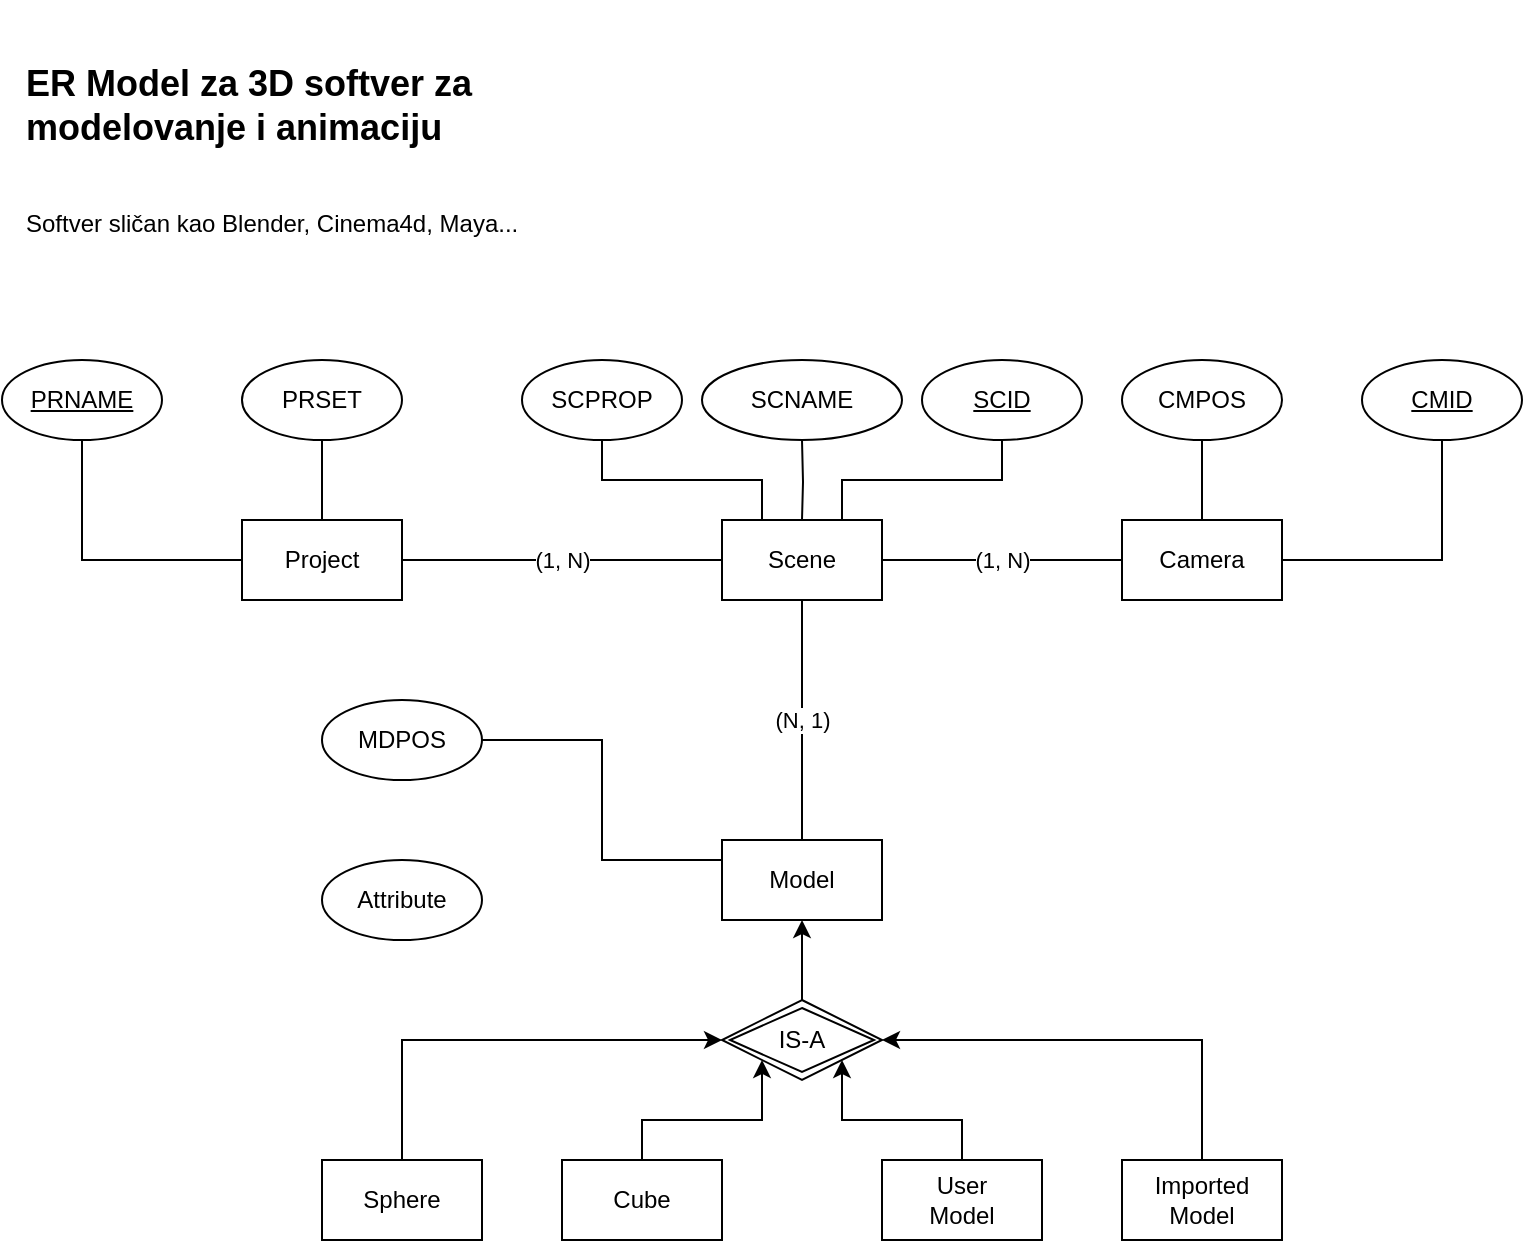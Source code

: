 <mxfile version="14.6.3" type="github">
  <diagram id="i0jPZAk6bTskViBEeTmk" name="Page-1">
    <mxGraphModel dx="1422" dy="801" grid="1" gridSize="10" guides="1" tooltips="1" connect="1" arrows="1" fold="1" page="1" pageScale="1" pageWidth="827" pageHeight="1169" math="0" shadow="0">
      <root>
        <mxCell id="0" />
        <mxCell id="1" parent="0" />
        <mxCell id="i9lRQSYCKbTx1-nVW2aJ-37" style="edgeStyle=orthogonalEdgeStyle;rounded=0;orthogonalLoop=1;jettySize=auto;html=1;exitX=0.25;exitY=0;exitDx=0;exitDy=0;entryX=0.5;entryY=1;entryDx=0;entryDy=0;startArrow=none;startFill=0;endArrow=none;endFill=0;" parent="1" source="i9lRQSYCKbTx1-nVW2aJ-1" target="i9lRQSYCKbTx1-nVW2aJ-36" edge="1">
          <mxGeometry relative="1" as="geometry" />
        </mxCell>
        <mxCell id="i9lRQSYCKbTx1-nVW2aJ-44" style="edgeStyle=orthogonalEdgeStyle;rounded=0;orthogonalLoop=1;jettySize=auto;html=1;exitX=0.75;exitY=0;exitDx=0;exitDy=0;entryX=0.5;entryY=1;entryDx=0;entryDy=0;startArrow=none;startFill=0;endArrow=none;endFill=0;" parent="1" source="i9lRQSYCKbTx1-nVW2aJ-1" target="i9lRQSYCKbTx1-nVW2aJ-41" edge="1">
          <mxGeometry relative="1" as="geometry" />
        </mxCell>
        <mxCell id="i9lRQSYCKbTx1-nVW2aJ-1" value="Scene" style="whiteSpace=wrap;html=1;align=center;" parent="1" vertex="1">
          <mxGeometry x="360" y="270" width="80" height="40" as="geometry" />
        </mxCell>
        <mxCell id="i9lRQSYCKbTx1-nVW2aJ-15" value="&lt;div&gt;(1, N)&lt;/div&gt;" style="edgeStyle=orthogonalEdgeStyle;rounded=0;orthogonalLoop=1;jettySize=auto;html=1;exitX=1;exitY=0.5;exitDx=0;exitDy=0;entryX=0;entryY=0.5;entryDx=0;entryDy=0;endArrow=none;endFill=0;" parent="1" source="i9lRQSYCKbTx1-nVW2aJ-2" target="i9lRQSYCKbTx1-nVW2aJ-1" edge="1">
          <mxGeometry relative="1" as="geometry" />
        </mxCell>
        <mxCell id="i9lRQSYCKbTx1-nVW2aJ-33" style="edgeStyle=orthogonalEdgeStyle;rounded=0;orthogonalLoop=1;jettySize=auto;html=1;exitX=0;exitY=0.5;exitDx=0;exitDy=0;entryX=0.5;entryY=1;entryDx=0;entryDy=0;startArrow=none;startFill=0;endArrow=none;endFill=0;" parent="1" source="i9lRQSYCKbTx1-nVW2aJ-2" target="i9lRQSYCKbTx1-nVW2aJ-32" edge="1">
          <mxGeometry relative="1" as="geometry" />
        </mxCell>
        <mxCell id="i9lRQSYCKbTx1-nVW2aJ-35" style="edgeStyle=orthogonalEdgeStyle;rounded=0;orthogonalLoop=1;jettySize=auto;html=1;exitX=0.5;exitY=0;exitDx=0;exitDy=0;entryX=0.5;entryY=1;entryDx=0;entryDy=0;startArrow=none;startFill=0;endArrow=none;endFill=0;" parent="1" source="i9lRQSYCKbTx1-nVW2aJ-2" target="i9lRQSYCKbTx1-nVW2aJ-34" edge="1">
          <mxGeometry relative="1" as="geometry" />
        </mxCell>
        <mxCell id="i9lRQSYCKbTx1-nVW2aJ-2" value="Project" style="whiteSpace=wrap;html=1;align=center;" parent="1" vertex="1">
          <mxGeometry x="120" y="270" width="80" height="40" as="geometry" />
        </mxCell>
        <mxCell id="i9lRQSYCKbTx1-nVW2aJ-30" value="(1, N)" style="edgeStyle=orthogonalEdgeStyle;rounded=0;orthogonalLoop=1;jettySize=auto;html=1;exitX=0;exitY=0.5;exitDx=0;exitDy=0;startArrow=none;startFill=0;endArrow=none;endFill=0;" parent="1" source="i9lRQSYCKbTx1-nVW2aJ-16" target="i9lRQSYCKbTx1-nVW2aJ-1" edge="1">
          <mxGeometry relative="1" as="geometry" />
        </mxCell>
        <mxCell id="i9lRQSYCKbTx1-nVW2aJ-51" style="edgeStyle=orthogonalEdgeStyle;rounded=0;orthogonalLoop=1;jettySize=auto;html=1;exitX=0.5;exitY=0;exitDx=0;exitDy=0;entryX=0.5;entryY=1;entryDx=0;entryDy=0;startArrow=none;startFill=0;endArrow=none;endFill=0;" parent="1" source="i9lRQSYCKbTx1-nVW2aJ-16" target="i9lRQSYCKbTx1-nVW2aJ-50" edge="1">
          <mxGeometry relative="1" as="geometry" />
        </mxCell>
        <mxCell id="i9lRQSYCKbTx1-nVW2aJ-16" value="Camera" style="whiteSpace=wrap;html=1;align=center;" parent="1" vertex="1">
          <mxGeometry x="560" y="270" width="80" height="40" as="geometry" />
        </mxCell>
        <mxCell id="i9lRQSYCKbTx1-nVW2aJ-29" style="edgeStyle=orthogonalEdgeStyle;rounded=0;orthogonalLoop=1;jettySize=auto;html=1;exitX=0.5;exitY=1;exitDx=0;exitDy=0;entryX=0.5;entryY=0;entryDx=0;entryDy=0;startArrow=classic;startFill=1;endArrow=none;endFill=0;" parent="1" source="i9lRQSYCKbTx1-nVW2aJ-17" target="i9lRQSYCKbTx1-nVW2aJ-20" edge="1">
          <mxGeometry relative="1" as="geometry" />
        </mxCell>
        <mxCell id="i9lRQSYCKbTx1-nVW2aJ-31" value="&lt;div&gt;(N, 1)&lt;/div&gt;" style="edgeStyle=orthogonalEdgeStyle;rounded=0;orthogonalLoop=1;jettySize=auto;html=1;exitX=0.5;exitY=0;exitDx=0;exitDy=0;startArrow=none;startFill=0;endArrow=none;endFill=0;" parent="1" source="i9lRQSYCKbTx1-nVW2aJ-17" target="i9lRQSYCKbTx1-nVW2aJ-1" edge="1">
          <mxGeometry relative="1" as="geometry" />
        </mxCell>
        <mxCell id="i9lRQSYCKbTx1-nVW2aJ-17" value="Model" style="whiteSpace=wrap;html=1;align=center;" parent="1" vertex="1">
          <mxGeometry x="360" y="430" width="80" height="40" as="geometry" />
        </mxCell>
        <mxCell id="i9lRQSYCKbTx1-nVW2aJ-18" value="Sphere" style="whiteSpace=wrap;html=1;align=center;" parent="1" vertex="1">
          <mxGeometry x="160" y="590" width="80" height="40" as="geometry" />
        </mxCell>
        <mxCell id="i9lRQSYCKbTx1-nVW2aJ-19" value="Cube" style="whiteSpace=wrap;html=1;align=center;" parent="1" vertex="1">
          <mxGeometry x="280" y="590" width="80" height="40" as="geometry" />
        </mxCell>
        <mxCell id="i9lRQSYCKbTx1-nVW2aJ-22" style="edgeStyle=orthogonalEdgeStyle;rounded=0;orthogonalLoop=1;jettySize=auto;html=1;exitX=0;exitY=0.5;exitDx=0;exitDy=0;entryX=0.5;entryY=0;entryDx=0;entryDy=0;startArrow=classic;startFill=1;endArrow=none;endFill=0;" parent="1" source="i9lRQSYCKbTx1-nVW2aJ-20" target="i9lRQSYCKbTx1-nVW2aJ-18" edge="1">
          <mxGeometry relative="1" as="geometry" />
        </mxCell>
        <mxCell id="i9lRQSYCKbTx1-nVW2aJ-23" style="edgeStyle=orthogonalEdgeStyle;rounded=0;orthogonalLoop=1;jettySize=auto;html=1;exitX=0;exitY=1;exitDx=0;exitDy=0;startArrow=classic;startFill=1;endArrow=none;endFill=0;" parent="1" source="i9lRQSYCKbTx1-nVW2aJ-20" target="i9lRQSYCKbTx1-nVW2aJ-19" edge="1">
          <mxGeometry relative="1" as="geometry" />
        </mxCell>
        <mxCell id="i9lRQSYCKbTx1-nVW2aJ-26" style="edgeStyle=orthogonalEdgeStyle;rounded=0;orthogonalLoop=1;jettySize=auto;html=1;exitX=1;exitY=1;exitDx=0;exitDy=0;entryX=0.5;entryY=0;entryDx=0;entryDy=0;startArrow=classic;startFill=1;endArrow=none;endFill=0;" parent="1" source="i9lRQSYCKbTx1-nVW2aJ-20" target="i9lRQSYCKbTx1-nVW2aJ-24" edge="1">
          <mxGeometry relative="1" as="geometry" />
        </mxCell>
        <mxCell id="i9lRQSYCKbTx1-nVW2aJ-27" style="edgeStyle=orthogonalEdgeStyle;rounded=0;orthogonalLoop=1;jettySize=auto;html=1;exitX=1;exitY=0.5;exitDx=0;exitDy=0;startArrow=classic;startFill=1;endArrow=none;endFill=0;" parent="1" source="i9lRQSYCKbTx1-nVW2aJ-20" target="i9lRQSYCKbTx1-nVW2aJ-25" edge="1">
          <mxGeometry relative="1" as="geometry" />
        </mxCell>
        <mxCell id="i9lRQSYCKbTx1-nVW2aJ-20" value="&lt;div&gt;IS-A&lt;/div&gt;" style="shape=rhombus;double=1;perimeter=rhombusPerimeter;whiteSpace=wrap;html=1;align=center;" parent="1" vertex="1">
          <mxGeometry x="360" y="510" width="80" height="40" as="geometry" />
        </mxCell>
        <mxCell id="i9lRQSYCKbTx1-nVW2aJ-24" value="&lt;div&gt;User&lt;/div&gt;&lt;div&gt;Model&lt;/div&gt;" style="whiteSpace=wrap;html=1;align=center;" parent="1" vertex="1">
          <mxGeometry x="440" y="590" width="80" height="40" as="geometry" />
        </mxCell>
        <mxCell id="i9lRQSYCKbTx1-nVW2aJ-25" value="&lt;div&gt;Imported Model&lt;/div&gt;" style="whiteSpace=wrap;html=1;align=center;" parent="1" vertex="1">
          <mxGeometry x="560" y="590" width="80" height="40" as="geometry" />
        </mxCell>
        <mxCell id="i9lRQSYCKbTx1-nVW2aJ-32" value="PRNAME" style="ellipse;whiteSpace=wrap;html=1;align=center;fontStyle=4;" parent="1" vertex="1">
          <mxGeometry y="190" width="80" height="40" as="geometry" />
        </mxCell>
        <mxCell id="i9lRQSYCKbTx1-nVW2aJ-34" value="PRSET" style="ellipse;whiteSpace=wrap;html=1;align=center;" parent="1" vertex="1">
          <mxGeometry x="120" y="190" width="80" height="40" as="geometry" />
        </mxCell>
        <mxCell id="i9lRQSYCKbTx1-nVW2aJ-36" value="SCPROP" style="ellipse;whiteSpace=wrap;html=1;align=center;" parent="1" vertex="1">
          <mxGeometry x="260" y="190" width="80" height="40" as="geometry" />
        </mxCell>
        <mxCell id="i9lRQSYCKbTx1-nVW2aJ-41" value="SCID" style="ellipse;whiteSpace=wrap;html=1;align=center;fontStyle=4;" parent="1" vertex="1">
          <mxGeometry x="460" y="190" width="80" height="40" as="geometry" />
        </mxCell>
        <mxCell id="i9lRQSYCKbTx1-nVW2aJ-47" style="edgeStyle=orthogonalEdgeStyle;rounded=0;orthogonalLoop=1;jettySize=auto;html=1;exitX=0.5;exitY=1;exitDx=0;exitDy=0;entryX=0.5;entryY=0;entryDx=0;entryDy=0;startArrow=none;startFill=0;endArrow=none;endFill=0;" parent="1" target="i9lRQSYCKbTx1-nVW2aJ-1" edge="1">
          <mxGeometry relative="1" as="geometry">
            <mxPoint x="400" y="230" as="sourcePoint" />
          </mxGeometry>
        </mxCell>
        <mxCell id="i9lRQSYCKbTx1-nVW2aJ-49" value="SCNAME" style="ellipse;whiteSpace=wrap;html=1;align=center;" parent="1" vertex="1">
          <mxGeometry x="350" y="190" width="100" height="40" as="geometry" />
        </mxCell>
        <mxCell id="i9lRQSYCKbTx1-nVW2aJ-50" value="CMPOS" style="ellipse;whiteSpace=wrap;html=1;align=center;" parent="1" vertex="1">
          <mxGeometry x="560" y="190" width="80" height="40" as="geometry" />
        </mxCell>
        <mxCell id="i9lRQSYCKbTx1-nVW2aJ-56" style="edgeStyle=orthogonalEdgeStyle;rounded=0;orthogonalLoop=1;jettySize=auto;html=1;exitX=0.5;exitY=1;exitDx=0;exitDy=0;entryX=1;entryY=0.5;entryDx=0;entryDy=0;startArrow=none;startFill=0;endArrow=none;endFill=0;" parent="1" source="i9lRQSYCKbTx1-nVW2aJ-53" target="i9lRQSYCKbTx1-nVW2aJ-16" edge="1">
          <mxGeometry relative="1" as="geometry" />
        </mxCell>
        <mxCell id="i9lRQSYCKbTx1-nVW2aJ-53" value="CMID" style="ellipse;whiteSpace=wrap;html=1;align=center;fontStyle=4;" parent="1" vertex="1">
          <mxGeometry x="680" y="190" width="80" height="40" as="geometry" />
        </mxCell>
        <mxCell id="i9lRQSYCKbTx1-nVW2aJ-55" value="&lt;div align=&quot;left&quot;&gt;&lt;h2&gt;&lt;b&gt;ER Model za 3D softver za modelovanje i animaciju&lt;/b&gt;&lt;/h2&gt;&lt;div&gt;&lt;br&gt;&lt;/div&gt;&lt;div&gt;Softver sličan kao Blender, Cinema4d, Maya...&lt;br&gt;&lt;/div&gt;&lt;/div&gt;&lt;div align=&quot;left&quot;&gt;&lt;br&gt;&lt;/div&gt;" style="text;html=1;strokeColor=none;fillColor=none;align=left;verticalAlign=middle;whiteSpace=wrap;rounded=0;" parent="1" vertex="1">
          <mxGeometry x="10" y="10" width="330" height="150" as="geometry" />
        </mxCell>
        <mxCell id="F2XwkBPKlkuZhIb0zOWn-3" style="edgeStyle=orthogonalEdgeStyle;rounded=0;orthogonalLoop=1;jettySize=auto;html=1;exitX=1;exitY=0.5;exitDx=0;exitDy=0;entryX=0;entryY=0.25;entryDx=0;entryDy=0;endArrow=none;endFill=0;" edge="1" parent="1" source="F2XwkBPKlkuZhIb0zOWn-1" target="i9lRQSYCKbTx1-nVW2aJ-17">
          <mxGeometry relative="1" as="geometry" />
        </mxCell>
        <mxCell id="F2XwkBPKlkuZhIb0zOWn-1" value="&lt;div&gt;MDPOS&lt;/div&gt;" style="ellipse;whiteSpace=wrap;html=1;align=center;" vertex="1" parent="1">
          <mxGeometry x="160" y="360" width="80" height="40" as="geometry" />
        </mxCell>
        <mxCell id="F2XwkBPKlkuZhIb0zOWn-4" value="Attribute" style="ellipse;whiteSpace=wrap;html=1;align=center;" vertex="1" parent="1">
          <mxGeometry x="160" y="440" width="80" height="40" as="geometry" />
        </mxCell>
      </root>
    </mxGraphModel>
  </diagram>
</mxfile>
